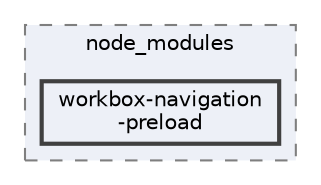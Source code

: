 digraph "pkiclassroomrescheduler/src/main/frontend/node_modules/workbox-navigation-preload"
{
 // LATEX_PDF_SIZE
  bgcolor="transparent";
  edge [fontname=Helvetica,fontsize=10,labelfontname=Helvetica,labelfontsize=10];
  node [fontname=Helvetica,fontsize=10,shape=box,height=0.2,width=0.4];
  compound=true
  subgraph clusterdir_72953eda66ccb3a2722c28e1c3e6c23b {
    graph [ bgcolor="#edf0f7", pencolor="grey50", label="node_modules", fontname=Helvetica,fontsize=10 style="filled,dashed", URL="dir_72953eda66ccb3a2722c28e1c3e6c23b.html",tooltip=""]
  dir_607037844094c9fabdb5f8fffaa000a3 [label="workbox-navigation\l-preload", fillcolor="#edf0f7", color="grey25", style="filled,bold", URL="dir_607037844094c9fabdb5f8fffaa000a3.html",tooltip=""];
  }
}
